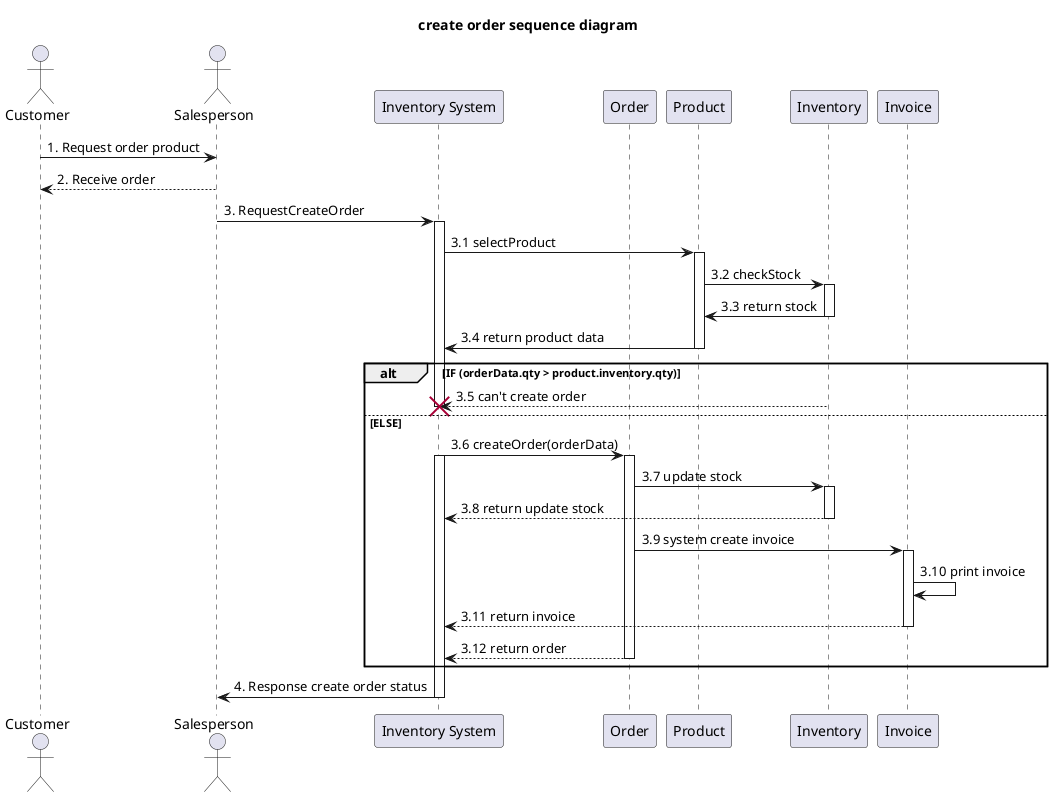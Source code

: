 @startuml
'example
title create order sequence diagram

actor Customer as actorCustomer

actor Salesperson as actorSalesperson
participant "Inventory System" as InventorySystem
participant "Order" as classOrder
participant "Product" as classProduct
participant "Inventory" as classInventory
participant "Invoice" as classInvoice


actorCustomer -> actorSalesperson : 1. Request order product

actorSalesperson --> actorCustomer : 2. Receive order

actorSalesperson -> InventorySystem: 3. RequestCreateOrder
activate InventorySystem

'-------------- START create order ---------------
InventorySystem -> classProduct: 3.1 selectProduct
activate classProduct

classProduct -> classInventory: 3.2 checkStock
activate classInventory

classInventory -> classProduct: 3.3 return stock
deactivate classInventory

classProduct -> InventorySystem: 3.4 return product data
deactivate classProduct

alt IF (orderData.qty > product.inventory.qty)
classInventory --> InventorySystem : 3.5 can't create order
'deactivate InventorySystem
 destroy InventorySystem

else ELSE

InventorySystem -> classOrder: 3.6 createOrder(orderData)
activate classOrder
activate InventorySystem

classOrder -> classInventory: 3.7 update stock
activate classInventory

classInventory --> InventorySystem : 3.8 return update stock
deactivate classInventory


classOrder -> classInvoice : 3.9 system create invoice
activate classInvoice
classInvoice -> classInvoice : 3.10 print invoice
classInvoice --> InventorySystem: 3.11 return invoice




deactivate classInvoice
classOrder --> InventorySystem: 3.12 return order
deactivate classOrder

end


InventorySystem -> actorSalesperson: 4. Response create order status
deactivate InventorySystem




@enduml